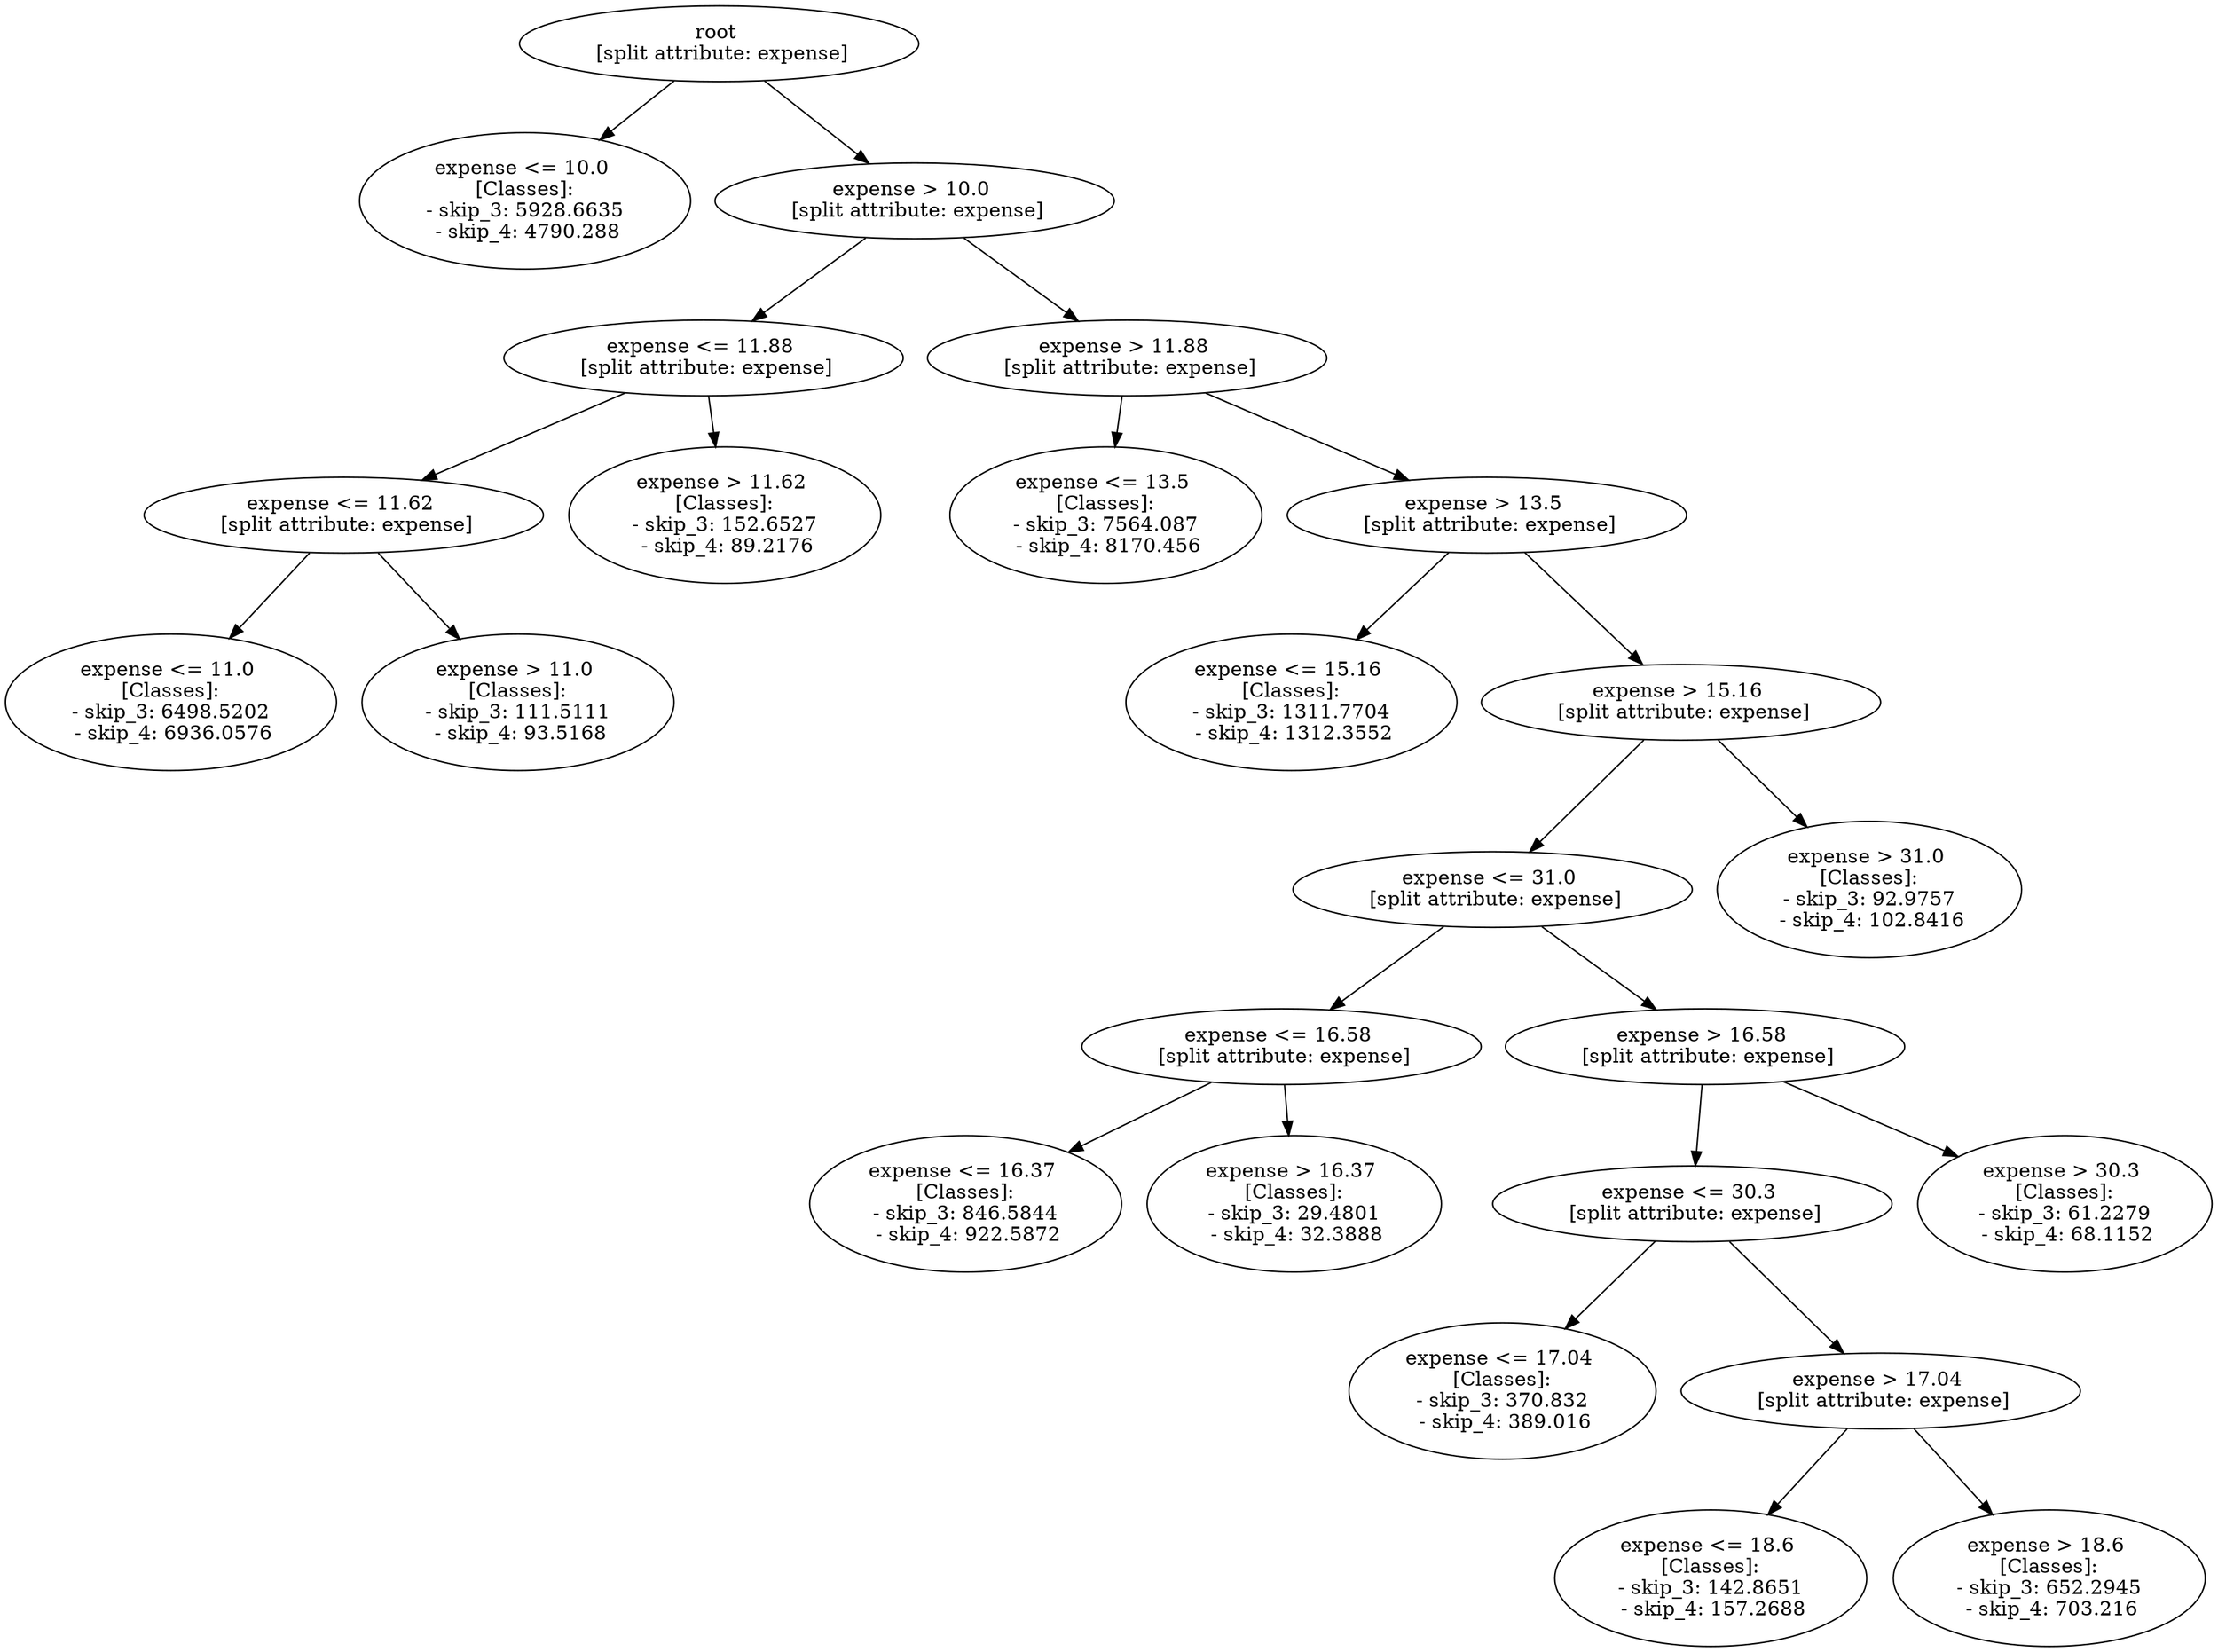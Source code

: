 // Road_Traffic_Fine_Management_Process-p_3-3
digraph "Road_Traffic_Fine_Management_Process-p_3-3" {
	"48a9f454-5f3d-4780-abd1-19940ff1ea1e" [label="root 
 [split attribute: expense]"]
	"a2a50e05-fef4-435e-8617-cdf301f2fe33" [label="expense <= 10.0 
 [Classes]: 
 - skip_3: 5928.6635 
 - skip_4: 4790.288"]
	"48a9f454-5f3d-4780-abd1-19940ff1ea1e" -> "a2a50e05-fef4-435e-8617-cdf301f2fe33"
	"33ac8f26-c015-4bbc-83a4-e1127b8e7303" [label="expense > 10.0 
 [split attribute: expense]"]
	"48a9f454-5f3d-4780-abd1-19940ff1ea1e" -> "33ac8f26-c015-4bbc-83a4-e1127b8e7303"
	"285085de-1979-4461-ae00-1dd32d76b1e8" [label="expense <= 11.88 
 [split attribute: expense]"]
	"33ac8f26-c015-4bbc-83a4-e1127b8e7303" -> "285085de-1979-4461-ae00-1dd32d76b1e8"
	"bdf86e31-0179-4e65-b922-548c2d1e2091" [label="expense <= 11.62 
 [split attribute: expense]"]
	"285085de-1979-4461-ae00-1dd32d76b1e8" -> "bdf86e31-0179-4e65-b922-548c2d1e2091"
	"05aba213-cc30-4340-856f-0606c61ee074" [label="expense <= 11.0 
 [Classes]: 
 - skip_3: 6498.5202 
 - skip_4: 6936.0576"]
	"bdf86e31-0179-4e65-b922-548c2d1e2091" -> "05aba213-cc30-4340-856f-0606c61ee074"
	"6631892c-ba3e-4eba-b81f-c3c22cd869e6" [label="expense > 11.0 
 [Classes]: 
 - skip_3: 111.5111 
 - skip_4: 93.5168"]
	"bdf86e31-0179-4e65-b922-548c2d1e2091" -> "6631892c-ba3e-4eba-b81f-c3c22cd869e6"
	"c3a5a834-2e78-447a-a078-b1b2b57d88a1" [label="expense > 11.62 
 [Classes]: 
 - skip_3: 152.6527 
 - skip_4: 89.2176"]
	"285085de-1979-4461-ae00-1dd32d76b1e8" -> "c3a5a834-2e78-447a-a078-b1b2b57d88a1"
	"f3eb4d7a-b2ea-49f7-99b5-02b1547a2a0c" [label="expense > 11.88 
 [split attribute: expense]"]
	"33ac8f26-c015-4bbc-83a4-e1127b8e7303" -> "f3eb4d7a-b2ea-49f7-99b5-02b1547a2a0c"
	"991dd8e9-9e57-4a56-88bb-7e46c0f0b1dc" [label="expense <= 13.5 
 [Classes]: 
 - skip_3: 7564.087 
 - skip_4: 8170.456"]
	"f3eb4d7a-b2ea-49f7-99b5-02b1547a2a0c" -> "991dd8e9-9e57-4a56-88bb-7e46c0f0b1dc"
	"80d03047-094a-4ac5-9a9a-0574eec79a6e" [label="expense > 13.5 
 [split attribute: expense]"]
	"f3eb4d7a-b2ea-49f7-99b5-02b1547a2a0c" -> "80d03047-094a-4ac5-9a9a-0574eec79a6e"
	"2b146c83-da02-47ed-a552-acd573b3661f" [label="expense <= 15.16 
 [Classes]: 
 - skip_3: 1311.7704 
 - skip_4: 1312.3552"]
	"80d03047-094a-4ac5-9a9a-0574eec79a6e" -> "2b146c83-da02-47ed-a552-acd573b3661f"
	"6b8545eb-c50d-4b51-9b32-1623d2ef0185" [label="expense > 15.16 
 [split attribute: expense]"]
	"80d03047-094a-4ac5-9a9a-0574eec79a6e" -> "6b8545eb-c50d-4b51-9b32-1623d2ef0185"
	"f9257ceb-1d02-4bd4-b715-c9dddde32b22" [label="expense <= 31.0 
 [split attribute: expense]"]
	"6b8545eb-c50d-4b51-9b32-1623d2ef0185" -> "f9257ceb-1d02-4bd4-b715-c9dddde32b22"
	"c78c769d-d3e7-4769-8a00-5ed2d3069474" [label="expense <= 16.58 
 [split attribute: expense]"]
	"f9257ceb-1d02-4bd4-b715-c9dddde32b22" -> "c78c769d-d3e7-4769-8a00-5ed2d3069474"
	"6257f21e-af75-4780-825e-007e9dfb3bd1" [label="expense <= 16.37 
 [Classes]: 
 - skip_3: 846.5844 
 - skip_4: 922.5872"]
	"c78c769d-d3e7-4769-8a00-5ed2d3069474" -> "6257f21e-af75-4780-825e-007e9dfb3bd1"
	"66469e8a-a835-44cd-a6e7-7794554bda24" [label="expense > 16.37 
 [Classes]: 
 - skip_3: 29.4801 
 - skip_4: 32.3888"]
	"c78c769d-d3e7-4769-8a00-5ed2d3069474" -> "66469e8a-a835-44cd-a6e7-7794554bda24"
	"4692be6c-19b2-4f38-87dc-950b9e6cf440" [label="expense > 16.58 
 [split attribute: expense]"]
	"f9257ceb-1d02-4bd4-b715-c9dddde32b22" -> "4692be6c-19b2-4f38-87dc-950b9e6cf440"
	"c7163669-70cb-4222-a3c2-a6d1801ee8bf" [label="expense <= 30.3 
 [split attribute: expense]"]
	"4692be6c-19b2-4f38-87dc-950b9e6cf440" -> "c7163669-70cb-4222-a3c2-a6d1801ee8bf"
	"1769406c-ddd0-4aff-b6ca-c795c64c88f1" [label="expense <= 17.04 
 [Classes]: 
 - skip_3: 370.832 
 - skip_4: 389.016"]
	"c7163669-70cb-4222-a3c2-a6d1801ee8bf" -> "1769406c-ddd0-4aff-b6ca-c795c64c88f1"
	"80af43af-1d87-4029-b685-91f54e8fb114" [label="expense > 17.04 
 [split attribute: expense]"]
	"c7163669-70cb-4222-a3c2-a6d1801ee8bf" -> "80af43af-1d87-4029-b685-91f54e8fb114"
	"2a56f93f-d475-42d4-9f18-54441a0c1cef" [label="expense <= 18.6 
 [Classes]: 
 - skip_3: 142.8651 
 - skip_4: 157.2688"]
	"80af43af-1d87-4029-b685-91f54e8fb114" -> "2a56f93f-d475-42d4-9f18-54441a0c1cef"
	"1e5828db-26bc-4e33-b482-e9649b911fbe" [label="expense > 18.6 
 [Classes]: 
 - skip_3: 652.2945 
 - skip_4: 703.216"]
	"80af43af-1d87-4029-b685-91f54e8fb114" -> "1e5828db-26bc-4e33-b482-e9649b911fbe"
	"8cd99382-c2f2-428e-8fa4-d22cb4ac34f2" [label="expense > 30.3 
 [Classes]: 
 - skip_3: 61.2279 
 - skip_4: 68.1152"]
	"4692be6c-19b2-4f38-87dc-950b9e6cf440" -> "8cd99382-c2f2-428e-8fa4-d22cb4ac34f2"
	"27236f06-bc8d-48ff-86b3-6b5cf805da02" [label="expense > 31.0 
 [Classes]: 
 - skip_3: 92.9757 
 - skip_4: 102.8416"]
	"6b8545eb-c50d-4b51-9b32-1623d2ef0185" -> "27236f06-bc8d-48ff-86b3-6b5cf805da02"
}
